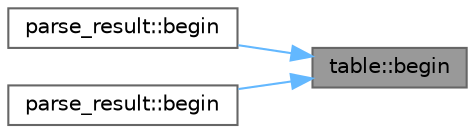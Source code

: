 digraph "table::begin"
{
 // LATEX_PDF_SIZE
  bgcolor="transparent";
  edge [fontname=Helvetica,fontsize=10,labelfontname=Helvetica,labelfontsize=10];
  node [fontname=Helvetica,fontsize=10,shape=box,height=0.2,width=0.4];
  rankdir="RL";
  Node1 [id="Node000001",label="table::begin",height=0.2,width=0.4,color="gray40", fillcolor="grey60", style="filled", fontcolor="black",tooltip=" "];
  Node1 -> Node2 [id="edge1_Node000001_Node000002",dir="back",color="steelblue1",style="solid",tooltip=" "];
  Node2 [id="Node000002",label="parse_result::begin",height=0.2,width=0.4,color="grey40", fillcolor="white", style="filled",URL="$classparse__result.html#a1b747121196915109bf6ee42999de721",tooltip=" "];
  Node1 -> Node3 [id="edge2_Node000001_Node000003",dir="back",color="steelblue1",style="solid",tooltip=" "];
  Node3 [id="Node000003",label="parse_result::begin",height=0.2,width=0.4,color="grey40", fillcolor="white", style="filled",URL="$classparse__result.html#a670ad11bdbaf1773aa00ae5ab19e66a0",tooltip=" "];
}
